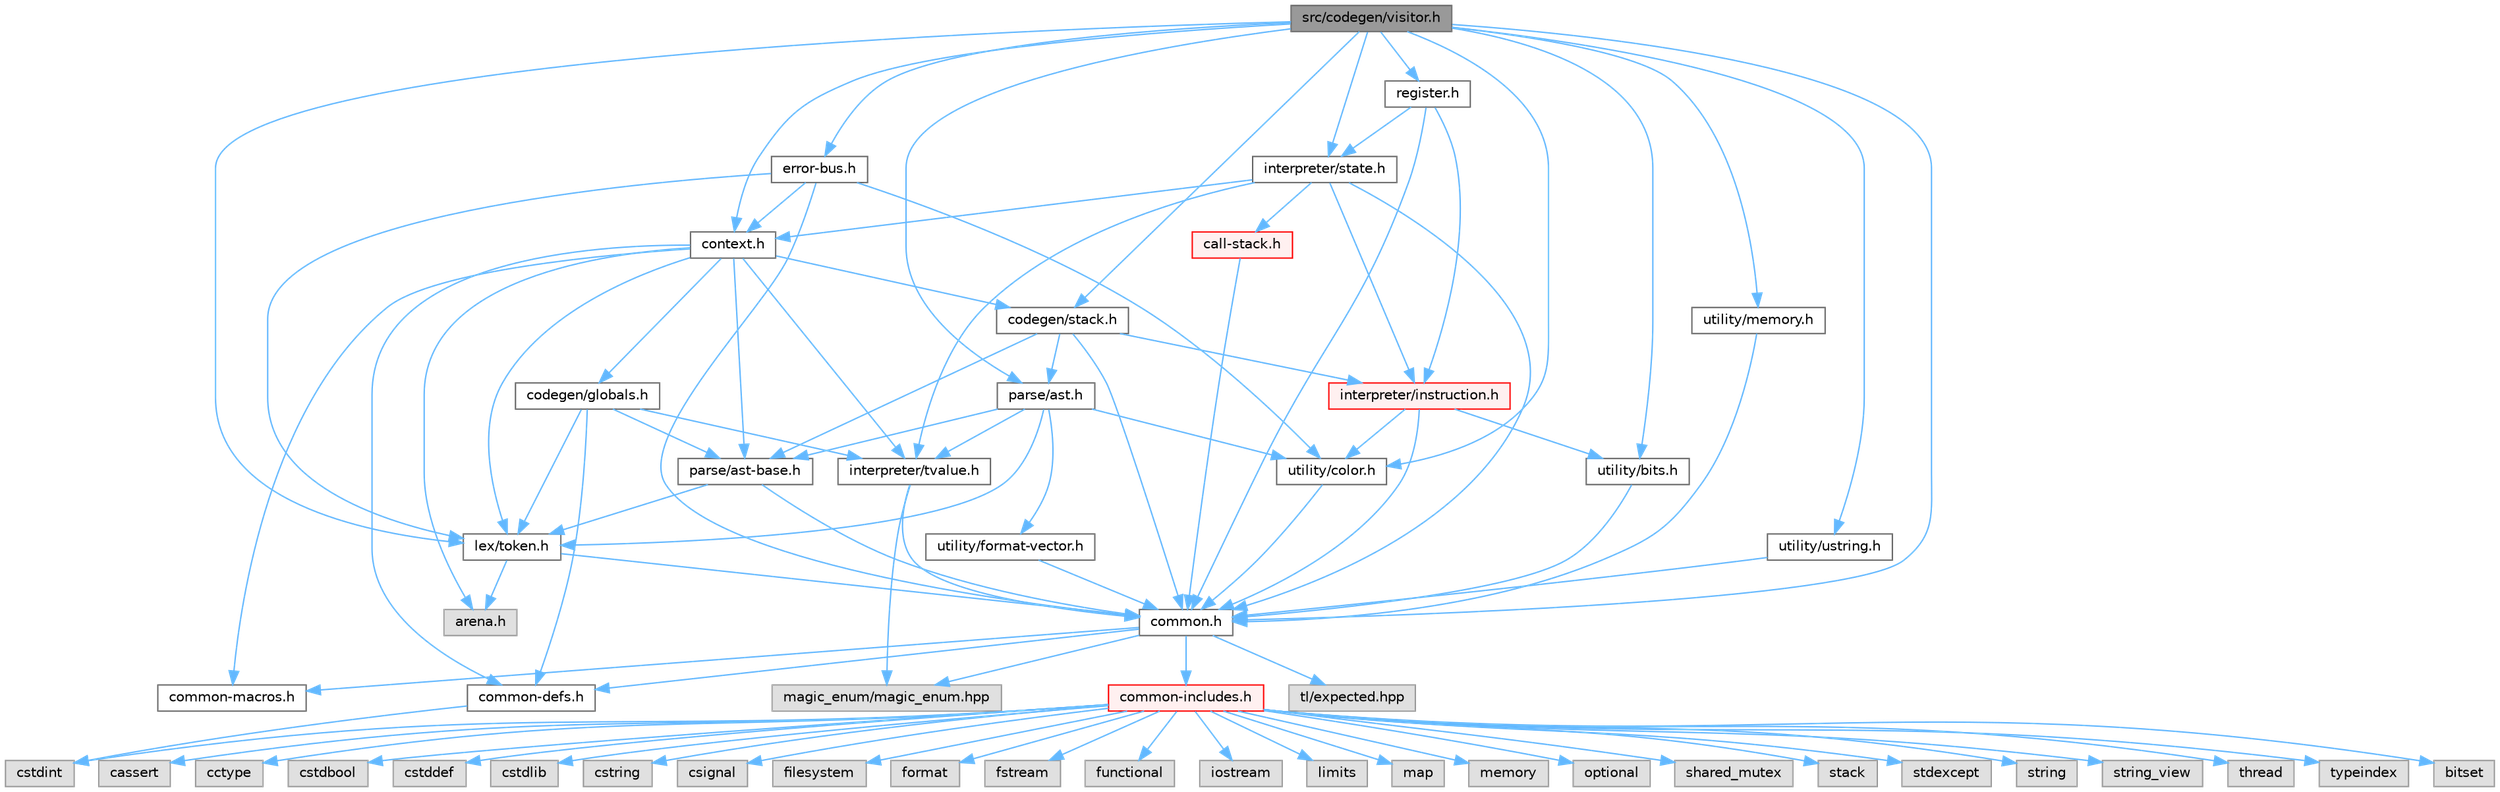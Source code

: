 digraph "src/codegen/visitor.h"
{
 // LATEX_PDF_SIZE
  bgcolor="transparent";
  edge [fontname=Helvetica,fontsize=10,labelfontname=Helvetica,labelfontsize=10];
  node [fontname=Helvetica,fontsize=10,shape=box,height=0.2,width=0.4];
  Node1 [id="Node000001",label="src/codegen/visitor.h",height=0.2,width=0.4,color="gray40", fillcolor="grey60", style="filled", fontcolor="black",tooltip="Declares visitor interfaces for the Abstract Syntax Tree (AST) used in the via compiler."];
  Node1 -> Node2 [id="edge92_Node000001_Node000002",color="steelblue1",style="solid",tooltip=" "];
  Node2 [id="Node000002",label="common.h",height=0.2,width=0.4,color="grey40", fillcolor="white", style="filled",URL="$common_8h_source.html",tooltip=" "];
  Node2 -> Node3 [id="edge93_Node000002_Node000003",color="steelblue1",style="solid",tooltip=" "];
  Node3 [id="Node000003",label="tl/expected.hpp",height=0.2,width=0.4,color="grey60", fillcolor="#E0E0E0", style="filled",tooltip=" "];
  Node2 -> Node4 [id="edge94_Node000002_Node000004",color="steelblue1",style="solid",tooltip=" "];
  Node4 [id="Node000004",label="magic_enum/magic_enum.hpp",height=0.2,width=0.4,color="grey60", fillcolor="#E0E0E0", style="filled",tooltip=" "];
  Node2 -> Node5 [id="edge95_Node000002_Node000005",color="steelblue1",style="solid",tooltip=" "];
  Node5 [id="Node000005",label="common-defs.h",height=0.2,width=0.4,color="grey40", fillcolor="white", style="filled",URL="$common-defs_8h_source.html",tooltip=" "];
  Node5 -> Node6 [id="edge96_Node000005_Node000006",color="steelblue1",style="solid",tooltip=" "];
  Node6 [id="Node000006",label="cstdint",height=0.2,width=0.4,color="grey60", fillcolor="#E0E0E0", style="filled",tooltip=" "];
  Node2 -> Node7 [id="edge97_Node000002_Node000007",color="steelblue1",style="solid",tooltip=" "];
  Node7 [id="Node000007",label="common-macros.h",height=0.2,width=0.4,color="grey40", fillcolor="white", style="filled",URL="$common-macros_8h_source.html",tooltip=" "];
  Node2 -> Node8 [id="edge98_Node000002_Node000008",color="steelblue1",style="solid",tooltip=" "];
  Node8 [id="Node000008",label="common-includes.h",height=0.2,width=0.4,color="red", fillcolor="#FFF0F0", style="filled",URL="$common-includes_8h_source.html",tooltip=" "];
  Node8 -> Node9 [id="edge99_Node000008_Node000009",color="steelblue1",style="solid",tooltip=" "];
  Node9 [id="Node000009",label="bitset",height=0.2,width=0.4,color="grey60", fillcolor="#E0E0E0", style="filled",tooltip=" "];
  Node8 -> Node10 [id="edge100_Node000008_Node000010",color="steelblue1",style="solid",tooltip=" "];
  Node10 [id="Node000010",label="cassert",height=0.2,width=0.4,color="grey60", fillcolor="#E0E0E0", style="filled",tooltip=" "];
  Node8 -> Node11 [id="edge101_Node000008_Node000011",color="steelblue1",style="solid",tooltip=" "];
  Node11 [id="Node000011",label="cctype",height=0.2,width=0.4,color="grey60", fillcolor="#E0E0E0", style="filled",tooltip=" "];
  Node8 -> Node12 [id="edge102_Node000008_Node000012",color="steelblue1",style="solid",tooltip=" "];
  Node12 [id="Node000012",label="cstdbool",height=0.2,width=0.4,color="grey60", fillcolor="#E0E0E0", style="filled",tooltip=" "];
  Node8 -> Node13 [id="edge103_Node000008_Node000013",color="steelblue1",style="solid",tooltip=" "];
  Node13 [id="Node000013",label="cstddef",height=0.2,width=0.4,color="grey60", fillcolor="#E0E0E0", style="filled",tooltip=" "];
  Node8 -> Node6 [id="edge104_Node000008_Node000006",color="steelblue1",style="solid",tooltip=" "];
  Node8 -> Node14 [id="edge105_Node000008_Node000014",color="steelblue1",style="solid",tooltip=" "];
  Node14 [id="Node000014",label="cstdlib",height=0.2,width=0.4,color="grey60", fillcolor="#E0E0E0", style="filled",tooltip=" "];
  Node8 -> Node15 [id="edge106_Node000008_Node000015",color="steelblue1",style="solid",tooltip=" "];
  Node15 [id="Node000015",label="cstring",height=0.2,width=0.4,color="grey60", fillcolor="#E0E0E0", style="filled",tooltip=" "];
  Node8 -> Node16 [id="edge107_Node000008_Node000016",color="steelblue1",style="solid",tooltip=" "];
  Node16 [id="Node000016",label="csignal",height=0.2,width=0.4,color="grey60", fillcolor="#E0E0E0", style="filled",tooltip=" "];
  Node8 -> Node17 [id="edge108_Node000008_Node000017",color="steelblue1",style="solid",tooltip=" "];
  Node17 [id="Node000017",label="filesystem",height=0.2,width=0.4,color="grey60", fillcolor="#E0E0E0", style="filled",tooltip=" "];
  Node8 -> Node18 [id="edge109_Node000008_Node000018",color="steelblue1",style="solid",tooltip=" "];
  Node18 [id="Node000018",label="format",height=0.2,width=0.4,color="grey60", fillcolor="#E0E0E0", style="filled",tooltip=" "];
  Node8 -> Node19 [id="edge110_Node000008_Node000019",color="steelblue1",style="solid",tooltip=" "];
  Node19 [id="Node000019",label="fstream",height=0.2,width=0.4,color="grey60", fillcolor="#E0E0E0", style="filled",tooltip=" "];
  Node8 -> Node20 [id="edge111_Node000008_Node000020",color="steelblue1",style="solid",tooltip=" "];
  Node20 [id="Node000020",label="functional",height=0.2,width=0.4,color="grey60", fillcolor="#E0E0E0", style="filled",tooltip=" "];
  Node8 -> Node21 [id="edge112_Node000008_Node000021",color="steelblue1",style="solid",tooltip=" "];
  Node21 [id="Node000021",label="iostream",height=0.2,width=0.4,color="grey60", fillcolor="#E0E0E0", style="filled",tooltip=" "];
  Node8 -> Node22 [id="edge113_Node000008_Node000022",color="steelblue1",style="solid",tooltip=" "];
  Node22 [id="Node000022",label="limits",height=0.2,width=0.4,color="grey60", fillcolor="#E0E0E0", style="filled",tooltip=" "];
  Node8 -> Node23 [id="edge114_Node000008_Node000023",color="steelblue1",style="solid",tooltip=" "];
  Node23 [id="Node000023",label="map",height=0.2,width=0.4,color="grey60", fillcolor="#E0E0E0", style="filled",tooltip=" "];
  Node8 -> Node24 [id="edge115_Node000008_Node000024",color="steelblue1",style="solid",tooltip=" "];
  Node24 [id="Node000024",label="memory",height=0.2,width=0.4,color="grey60", fillcolor="#E0E0E0", style="filled",tooltip=" "];
  Node8 -> Node25 [id="edge116_Node000008_Node000025",color="steelblue1",style="solid",tooltip=" "];
  Node25 [id="Node000025",label="optional",height=0.2,width=0.4,color="grey60", fillcolor="#E0E0E0", style="filled",tooltip=" "];
  Node8 -> Node26 [id="edge117_Node000008_Node000026",color="steelblue1",style="solid",tooltip=" "];
  Node26 [id="Node000026",label="shared_mutex",height=0.2,width=0.4,color="grey60", fillcolor="#E0E0E0", style="filled",tooltip=" "];
  Node8 -> Node27 [id="edge118_Node000008_Node000027",color="steelblue1",style="solid",tooltip=" "];
  Node27 [id="Node000027",label="stack",height=0.2,width=0.4,color="grey60", fillcolor="#E0E0E0", style="filled",tooltip=" "];
  Node8 -> Node28 [id="edge119_Node000008_Node000028",color="steelblue1",style="solid",tooltip=" "];
  Node28 [id="Node000028",label="stdexcept",height=0.2,width=0.4,color="grey60", fillcolor="#E0E0E0", style="filled",tooltip=" "];
  Node8 -> Node29 [id="edge120_Node000008_Node000029",color="steelblue1",style="solid",tooltip=" "];
  Node29 [id="Node000029",label="string",height=0.2,width=0.4,color="grey60", fillcolor="#E0E0E0", style="filled",tooltip=" "];
  Node8 -> Node30 [id="edge121_Node000008_Node000030",color="steelblue1",style="solid",tooltip=" "];
  Node30 [id="Node000030",label="string_view",height=0.2,width=0.4,color="grey60", fillcolor="#E0E0E0", style="filled",tooltip=" "];
  Node8 -> Node31 [id="edge122_Node000008_Node000031",color="steelblue1",style="solid",tooltip=" "];
  Node31 [id="Node000031",label="thread",height=0.2,width=0.4,color="grey60", fillcolor="#E0E0E0", style="filled",tooltip=" "];
  Node8 -> Node32 [id="edge123_Node000008_Node000032",color="steelblue1",style="solid",tooltip=" "];
  Node32 [id="Node000032",label="typeindex",height=0.2,width=0.4,color="grey60", fillcolor="#E0E0E0", style="filled",tooltip=" "];
  Node1 -> Node38 [id="edge124_Node000001_Node000038",color="steelblue1",style="solid",tooltip=" "];
  Node38 [id="Node000038",label="error-bus.h",height=0.2,width=0.4,color="grey40", fillcolor="white", style="filled",URL="$error-bus_8h_source.html",tooltip=" "];
  Node38 -> Node2 [id="edge125_Node000038_Node000002",color="steelblue1",style="solid",tooltip=" "];
  Node38 -> Node39 [id="edge126_Node000038_Node000039",color="steelblue1",style="solid",tooltip=" "];
  Node39 [id="Node000039",label="context.h",height=0.2,width=0.4,color="grey40", fillcolor="white", style="filled",URL="$context_8h_source.html",tooltip=" "];
  Node39 -> Node5 [id="edge127_Node000039_Node000005",color="steelblue1",style="solid",tooltip=" "];
  Node39 -> Node7 [id="edge128_Node000039_Node000007",color="steelblue1",style="solid",tooltip=" "];
  Node39 -> Node40 [id="edge129_Node000039_Node000040",color="steelblue1",style="solid",tooltip=" "];
  Node40 [id="Node000040",label="arena.h",height=0.2,width=0.4,color="grey60", fillcolor="#E0E0E0", style="filled",tooltip=" "];
  Node39 -> Node41 [id="edge130_Node000039_Node000041",color="steelblue1",style="solid",tooltip=" "];
  Node41 [id="Node000041",label="lex/token.h",height=0.2,width=0.4,color="grey40", fillcolor="white", style="filled",URL="$token_8h_source.html",tooltip=" "];
  Node41 -> Node2 [id="edge131_Node000041_Node000002",color="steelblue1",style="solid",tooltip=" "];
  Node41 -> Node40 [id="edge132_Node000041_Node000040",color="steelblue1",style="solid",tooltip=" "];
  Node39 -> Node42 [id="edge133_Node000039_Node000042",color="steelblue1",style="solid",tooltip=" "];
  Node42 [id="Node000042",label="parse/ast-base.h",height=0.2,width=0.4,color="grey40", fillcolor="white", style="filled",URL="$ast-base_8h_source.html",tooltip=" "];
  Node42 -> Node2 [id="edge134_Node000042_Node000002",color="steelblue1",style="solid",tooltip=" "];
  Node42 -> Node41 [id="edge135_Node000042_Node000041",color="steelblue1",style="solid",tooltip=" "];
  Node39 -> Node43 [id="edge136_Node000039_Node000043",color="steelblue1",style="solid",tooltip=" "];
  Node43 [id="Node000043",label="codegen/globals.h",height=0.2,width=0.4,color="grey40", fillcolor="white", style="filled",URL="$globals_8h.html",tooltip="Declares all necessary components for the compiler to track global variables."];
  Node43 -> Node5 [id="edge137_Node000043_Node000005",color="steelblue1",style="solid",tooltip=" "];
  Node43 -> Node41 [id="edge138_Node000043_Node000041",color="steelblue1",style="solid",tooltip=" "];
  Node43 -> Node42 [id="edge139_Node000043_Node000042",color="steelblue1",style="solid",tooltip=" "];
  Node43 -> Node44 [id="edge140_Node000043_Node000044",color="steelblue1",style="solid",tooltip=" "];
  Node44 [id="Node000044",label="interpreter/tvalue.h",height=0.2,width=0.4,color="grey40", fillcolor="white", style="filled",URL="$tvalue_8h_source.html",tooltip=" "];
  Node44 -> Node2 [id="edge141_Node000044_Node000002",color="steelblue1",style="solid",tooltip=" "];
  Node44 -> Node4 [id="edge142_Node000044_Node000004",color="steelblue1",style="solid",tooltip=" "];
  Node39 -> Node45 [id="edge143_Node000039_Node000045",color="steelblue1",style="solid",tooltip=" "];
  Node45 [id="Node000045",label="codegen/stack.h",height=0.2,width=0.4,color="grey40", fillcolor="white", style="filled",URL="$stack_8h.html",tooltip="Declares stack structures used by the compiler."];
  Node45 -> Node2 [id="edge144_Node000045_Node000002",color="steelblue1",style="solid",tooltip=" "];
  Node45 -> Node42 [id="edge145_Node000045_Node000042",color="steelblue1",style="solid",tooltip=" "];
  Node45 -> Node46 [id="edge146_Node000045_Node000046",color="steelblue1",style="solid",tooltip=" "];
  Node46 [id="Node000046",label="parse/ast.h",height=0.2,width=0.4,color="grey40", fillcolor="white", style="filled",URL="$ast_8h_source.html",tooltip=" "];
  Node46 -> Node44 [id="edge147_Node000046_Node000044",color="steelblue1",style="solid",tooltip=" "];
  Node46 -> Node41 [id="edge148_Node000046_Node000041",color="steelblue1",style="solid",tooltip=" "];
  Node46 -> Node42 [id="edge149_Node000046_Node000042",color="steelblue1",style="solid",tooltip=" "];
  Node46 -> Node47 [id="edge150_Node000046_Node000047",color="steelblue1",style="solid",tooltip=" "];
  Node47 [id="Node000047",label="utility/color.h",height=0.2,width=0.4,color="grey40", fillcolor="white", style="filled",URL="$color_8h_source.html",tooltip=" "];
  Node47 -> Node2 [id="edge151_Node000047_Node000002",color="steelblue1",style="solid",tooltip=" "];
  Node46 -> Node48 [id="edge152_Node000046_Node000048",color="steelblue1",style="solid",tooltip=" "];
  Node48 [id="Node000048",label="utility/format-vector.h",height=0.2,width=0.4,color="grey40", fillcolor="white", style="filled",URL="$format-vector_8h_source.html",tooltip=" "];
  Node48 -> Node2 [id="edge153_Node000048_Node000002",color="steelblue1",style="solid",tooltip=" "];
  Node45 -> Node49 [id="edge154_Node000045_Node000049",color="steelblue1",style="solid",tooltip=" "];
  Node49 [id="Node000049",label="interpreter/instruction.h",height=0.2,width=0.4,color="red", fillcolor="#FFF0F0", style="filled",URL="$instruction_8h.html",tooltip="Defines the representation of bytecode instructions in the Via VM."];
  Node49 -> Node2 [id="edge155_Node000049_Node000002",color="steelblue1",style="solid",tooltip=" "];
  Node49 -> Node51 [id="edge156_Node000049_Node000051",color="steelblue1",style="solid",tooltip=" "];
  Node51 [id="Node000051",label="utility/bits.h",height=0.2,width=0.4,color="grey40", fillcolor="white", style="filled",URL="$bits_8h_source.html",tooltip=" "];
  Node51 -> Node2 [id="edge157_Node000051_Node000002",color="steelblue1",style="solid",tooltip=" "];
  Node49 -> Node47 [id="edge158_Node000049_Node000047",color="steelblue1",style="solid",tooltip=" "];
  Node39 -> Node44 [id="edge159_Node000039_Node000044",color="steelblue1",style="solid",tooltip=" "];
  Node38 -> Node41 [id="edge160_Node000038_Node000041",color="steelblue1",style="solid",tooltip=" "];
  Node38 -> Node47 [id="edge161_Node000038_Node000047",color="steelblue1",style="solid",tooltip=" "];
  Node1 -> Node39 [id="edge162_Node000001_Node000039",color="steelblue1",style="solid",tooltip=" "];
  Node1 -> Node52 [id="edge163_Node000001_Node000052",color="steelblue1",style="solid",tooltip=" "];
  Node52 [id="Node000052",label="register.h",height=0.2,width=0.4,color="grey40", fillcolor="white", style="filled",URL="$register_8h.html",tooltip="Declares compile-time register semantics."];
  Node52 -> Node2 [id="edge164_Node000052_Node000002",color="steelblue1",style="solid",tooltip=" "];
  Node52 -> Node53 [id="edge165_Node000052_Node000053",color="steelblue1",style="solid",tooltip=" "];
  Node53 [id="Node000053",label="interpreter/state.h",height=0.2,width=0.4,color="grey40", fillcolor="white", style="filled",URL="$state_8h.html",tooltip="Declares the State class and related components for managing VM execution."];
  Node53 -> Node2 [id="edge166_Node000053_Node000002",color="steelblue1",style="solid",tooltip=" "];
  Node53 -> Node39 [id="edge167_Node000053_Node000039",color="steelblue1",style="solid",tooltip=" "];
  Node53 -> Node54 [id="edge168_Node000053_Node000054",color="steelblue1",style="solid",tooltip=" "];
  Node54 [id="Node000054",label="call-stack.h",height=0.2,width=0.4,color="red", fillcolor="#FFF0F0", style="filled",URL="$call-stack_8h.html",tooltip="Defines the call stack and call frame structures for function execution."];
  Node54 -> Node2 [id="edge169_Node000054_Node000002",color="steelblue1",style="solid",tooltip=" "];
  Node53 -> Node49 [id="edge170_Node000053_Node000049",color="steelblue1",style="solid",tooltip=" "];
  Node53 -> Node44 [id="edge171_Node000053_Node000044",color="steelblue1",style="solid",tooltip=" "];
  Node52 -> Node49 [id="edge172_Node000052_Node000049",color="steelblue1",style="solid",tooltip=" "];
  Node1 -> Node45 [id="edge173_Node000001_Node000045",color="steelblue1",style="solid",tooltip=" "];
  Node1 -> Node41 [id="edge174_Node000001_Node000041",color="steelblue1",style="solid",tooltip=" "];
  Node1 -> Node46 [id="edge175_Node000001_Node000046",color="steelblue1",style="solid",tooltip=" "];
  Node1 -> Node53 [id="edge176_Node000001_Node000053",color="steelblue1",style="solid",tooltip=" "];
  Node1 -> Node51 [id="edge177_Node000001_Node000051",color="steelblue1",style="solid",tooltip=" "];
  Node1 -> Node56 [id="edge178_Node000001_Node000056",color="steelblue1",style="solid",tooltip=" "];
  Node56 [id="Node000056",label="utility/memory.h",height=0.2,width=0.4,color="grey40", fillcolor="white", style="filled",URL="$memory_8h_source.html",tooltip=" "];
  Node56 -> Node2 [id="edge179_Node000056_Node000002",color="steelblue1",style="solid",tooltip=" "];
  Node1 -> Node57 [id="edge180_Node000001_Node000057",color="steelblue1",style="solid",tooltip=" "];
  Node57 [id="Node000057",label="utility/ustring.h",height=0.2,width=0.4,color="grey40", fillcolor="white", style="filled",URL="$ustring_8h_source.html",tooltip=" "];
  Node57 -> Node2 [id="edge181_Node000057_Node000002",color="steelblue1",style="solid",tooltip=" "];
  Node1 -> Node47 [id="edge182_Node000001_Node000047",color="steelblue1",style="solid",tooltip=" "];
}

